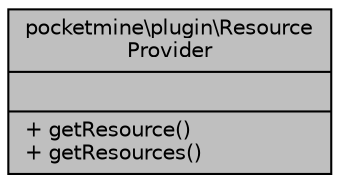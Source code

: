 digraph "pocketmine\plugin\ResourceProvider"
{
 // INTERACTIVE_SVG=YES
 // LATEX_PDF_SIZE
  edge [fontname="Helvetica",fontsize="10",labelfontname="Helvetica",labelfontsize="10"];
  node [fontname="Helvetica",fontsize="10",shape=record];
  Node1 [label="{pocketmine\\plugin\\Resource\lProvider\n||+ getResource()\l+ getResources()\l}",height=0.2,width=0.4,color="black", fillcolor="grey75", style="filled", fontcolor="black",tooltip=" "];
}
